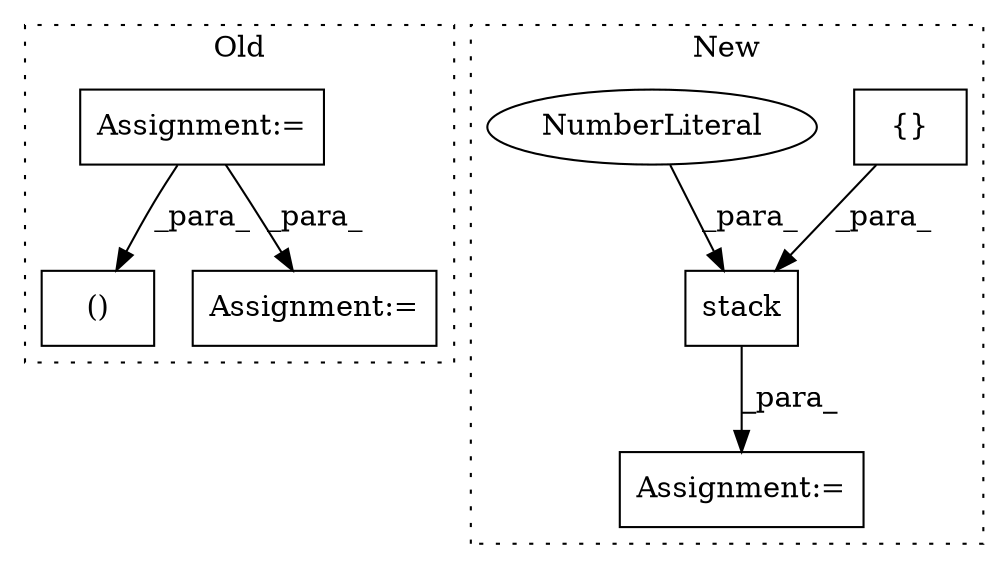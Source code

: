 digraph G {
subgraph cluster0 {
1 [label="()" a="106" s="3356" l="51" shape="box"];
6 [label="Assignment:=" a="7" s="2917" l="15" shape="box"];
7 [label="Assignment:=" a="7" s="3468" l="1" shape="box"];
label = "Old";
style="dotted";
}
subgraph cluster1 {
2 [label="stack" a="32" s="3320,3487" l="6,1" shape="box"];
3 [label="Assignment:=" a="7" s="3301" l="1" shape="box"];
4 [label="{}" a="4" s="3335,3484" l="1,1" shape="box"];
5 [label="NumberLiteral" a="34" s="3486" l="1" shape="ellipse"];
label = "New";
style="dotted";
}
2 -> 3 [label="_para_"];
4 -> 2 [label="_para_"];
5 -> 2 [label="_para_"];
6 -> 1 [label="_para_"];
6 -> 7 [label="_para_"];
}